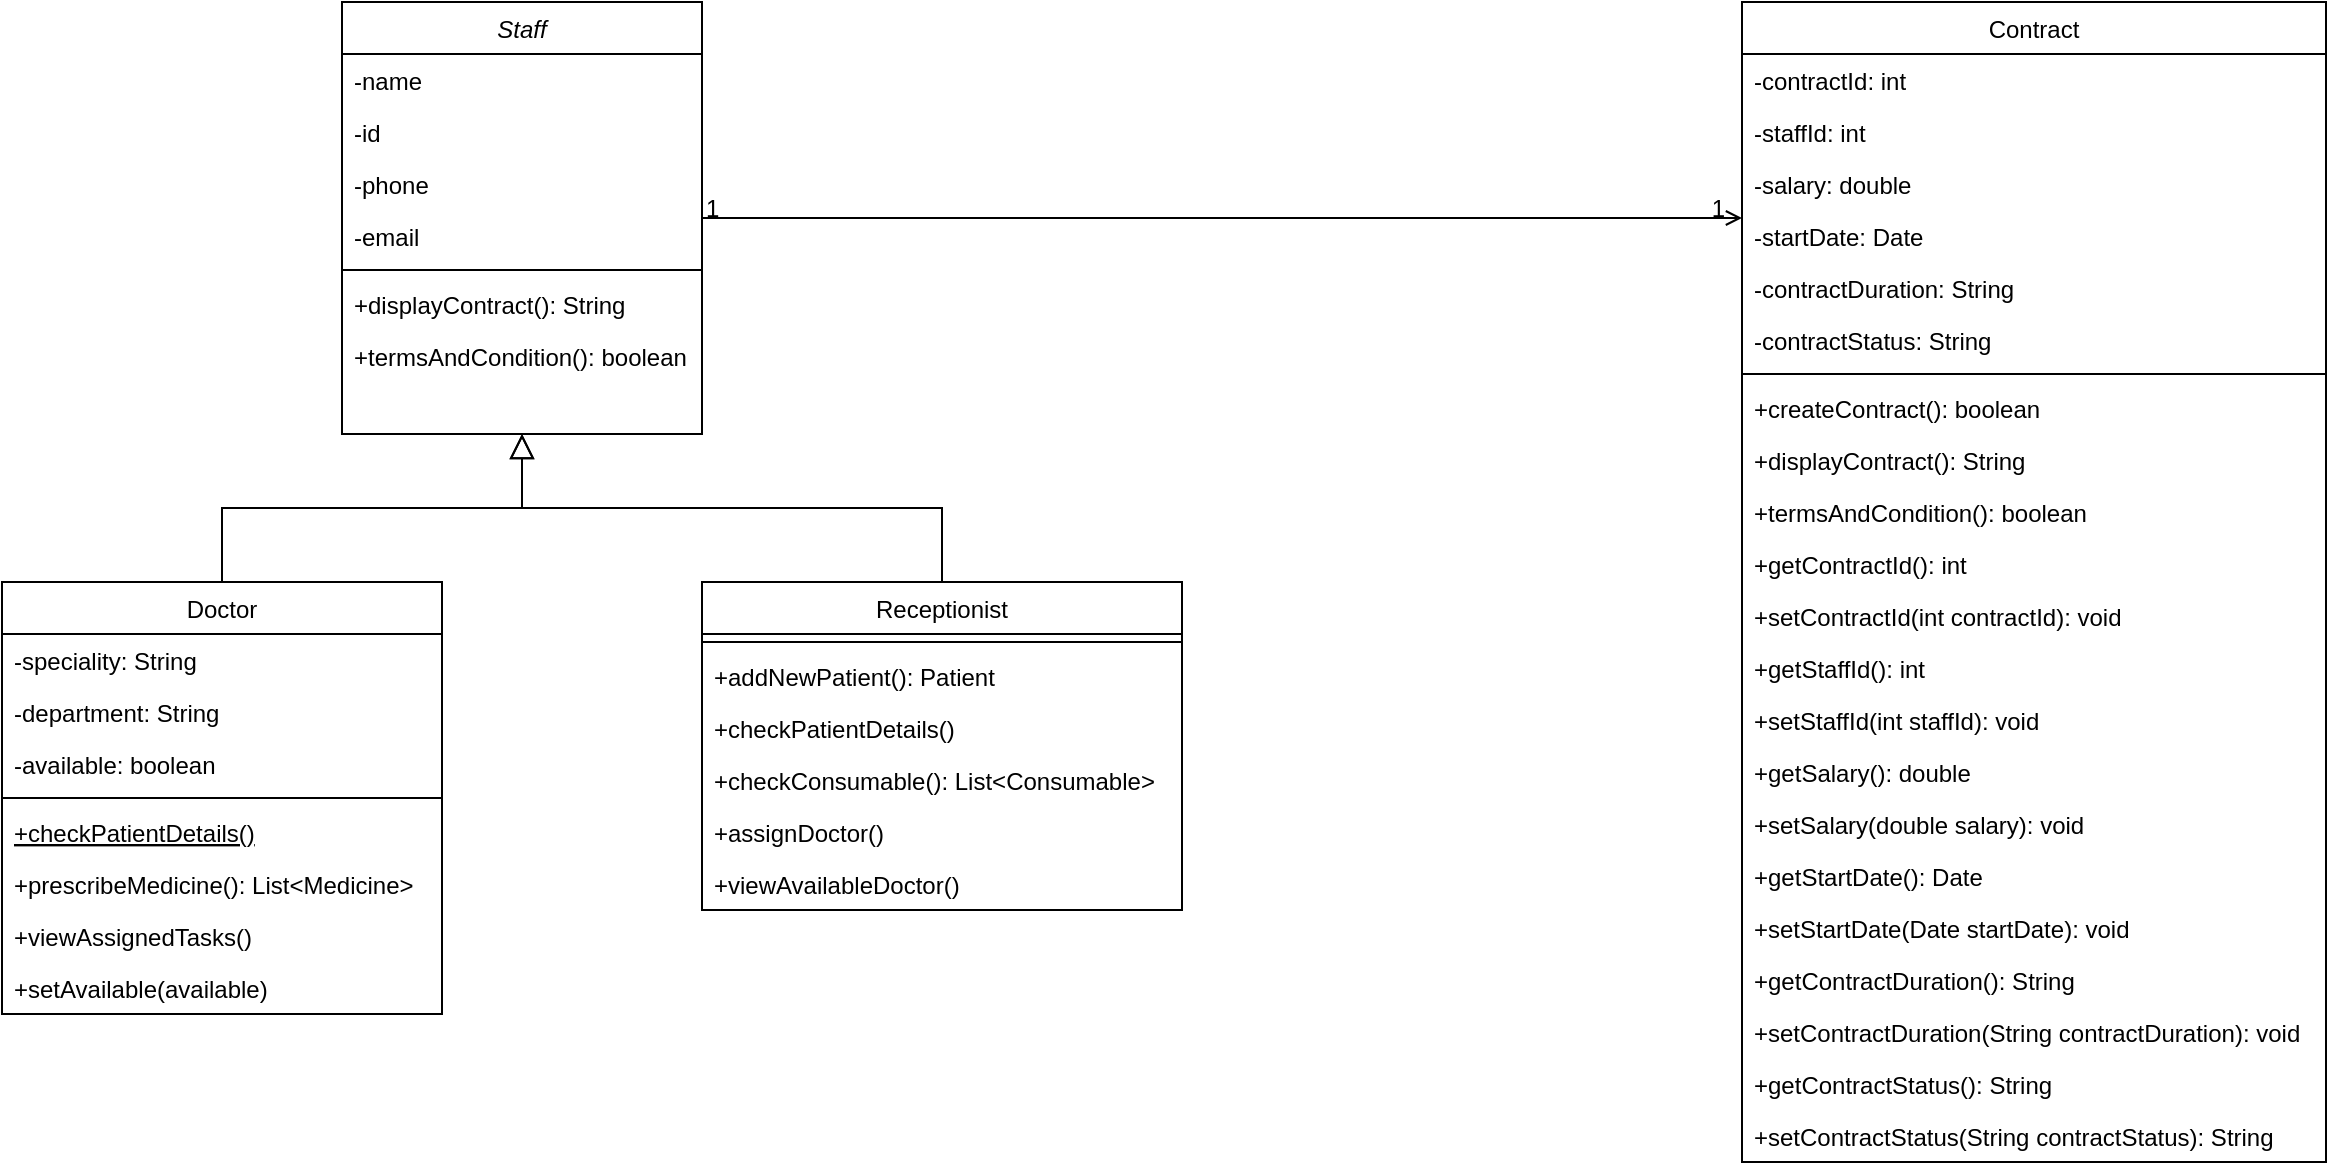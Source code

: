 <mxfile version="14.5.8" type="github">
  <diagram id="8YEaDloqqqw-DIfHBzM6" name="Page-1">
    <mxGraphModel dx="1343" dy="926" grid="1" gridSize="10" guides="1" tooltips="1" connect="1" arrows="1" fold="1" page="1" pageScale="1" pageWidth="827" pageHeight="1169" math="0" shadow="0">
      <root>
        <mxCell id="0" />
        <mxCell id="1" parent="0" />
        <mxCell id="KbCozuHXkRCV_PREuL3N-1" value="Staff" style="swimlane;fontStyle=2;align=center;verticalAlign=top;childLayout=stackLayout;horizontal=1;startSize=26;horizontalStack=0;resizeParent=1;resizeLast=0;collapsible=1;marginBottom=0;rounded=0;shadow=0;strokeWidth=1;" vertex="1" parent="1">
          <mxGeometry x="200" y="120" width="180" height="216" as="geometry">
            <mxRectangle x="230" y="140" width="160" height="26" as="alternateBounds" />
          </mxGeometry>
        </mxCell>
        <mxCell id="KbCozuHXkRCV_PREuL3N-2" value="-name" style="text;align=left;verticalAlign=top;spacingLeft=4;spacingRight=4;overflow=hidden;rotatable=0;points=[[0,0.5],[1,0.5]];portConstraint=eastwest;" vertex="1" parent="KbCozuHXkRCV_PREuL3N-1">
          <mxGeometry y="26" width="180" height="26" as="geometry" />
        </mxCell>
        <mxCell id="KbCozuHXkRCV_PREuL3N-3" value="-id" style="text;align=left;verticalAlign=top;spacingLeft=4;spacingRight=4;overflow=hidden;rotatable=0;points=[[0,0.5],[1,0.5]];portConstraint=eastwest;rounded=0;shadow=0;html=0;" vertex="1" parent="KbCozuHXkRCV_PREuL3N-1">
          <mxGeometry y="52" width="180" height="26" as="geometry" />
        </mxCell>
        <mxCell id="KbCozuHXkRCV_PREuL3N-4" value="-phone" style="text;align=left;verticalAlign=top;spacingLeft=4;spacingRight=4;overflow=hidden;rotatable=0;points=[[0,0.5],[1,0.5]];portConstraint=eastwest;rounded=0;shadow=0;html=0;" vertex="1" parent="KbCozuHXkRCV_PREuL3N-1">
          <mxGeometry y="78" width="180" height="26" as="geometry" />
        </mxCell>
        <mxCell id="KbCozuHXkRCV_PREuL3N-5" value="-email" style="text;align=left;verticalAlign=top;spacingLeft=4;spacingRight=4;overflow=hidden;rotatable=0;points=[[0,0.5],[1,0.5]];portConstraint=eastwest;rounded=0;shadow=0;html=0;" vertex="1" parent="KbCozuHXkRCV_PREuL3N-1">
          <mxGeometry y="104" width="180" height="26" as="geometry" />
        </mxCell>
        <mxCell id="KbCozuHXkRCV_PREuL3N-6" value="" style="line;html=1;strokeWidth=1;align=left;verticalAlign=middle;spacingTop=-1;spacingLeft=3;spacingRight=3;rotatable=0;labelPosition=right;points=[];portConstraint=eastwest;" vertex="1" parent="KbCozuHXkRCV_PREuL3N-1">
          <mxGeometry y="130" width="180" height="8" as="geometry" />
        </mxCell>
        <mxCell id="KbCozuHXkRCV_PREuL3N-7" value="+displayContract(): String" style="text;align=left;verticalAlign=top;spacingLeft=4;spacingRight=4;overflow=hidden;rotatable=0;points=[[0,0.5],[1,0.5]];portConstraint=eastwest;" vertex="1" parent="KbCozuHXkRCV_PREuL3N-1">
          <mxGeometry y="138" width="180" height="26" as="geometry" />
        </mxCell>
        <mxCell id="KbCozuHXkRCV_PREuL3N-8" value="+termsAndCondition(): boolean" style="text;align=left;verticalAlign=top;spacingLeft=4;spacingRight=4;overflow=hidden;rotatable=0;points=[[0,0.5],[1,0.5]];portConstraint=eastwest;" vertex="1" parent="KbCozuHXkRCV_PREuL3N-1">
          <mxGeometry y="164" width="180" height="26" as="geometry" />
        </mxCell>
        <mxCell id="KbCozuHXkRCV_PREuL3N-9" value="Doctor" style="swimlane;fontStyle=0;align=center;verticalAlign=top;childLayout=stackLayout;horizontal=1;startSize=26;horizontalStack=0;resizeParent=1;resizeLast=0;collapsible=1;marginBottom=0;rounded=0;shadow=0;strokeWidth=1;" vertex="1" parent="1">
          <mxGeometry x="30" y="410" width="220" height="216" as="geometry">
            <mxRectangle x="130" y="380" width="160" height="26" as="alternateBounds" />
          </mxGeometry>
        </mxCell>
        <mxCell id="KbCozuHXkRCV_PREuL3N-10" value="-speciality: String" style="text;align=left;verticalAlign=top;spacingLeft=4;spacingRight=4;overflow=hidden;rotatable=0;points=[[0,0.5],[1,0.5]];portConstraint=eastwest;" vertex="1" parent="KbCozuHXkRCV_PREuL3N-9">
          <mxGeometry y="26" width="220" height="26" as="geometry" />
        </mxCell>
        <mxCell id="KbCozuHXkRCV_PREuL3N-11" value="-department: String" style="text;align=left;verticalAlign=top;spacingLeft=4;spacingRight=4;overflow=hidden;rotatable=0;points=[[0,0.5],[1,0.5]];portConstraint=eastwest;rounded=0;shadow=0;html=0;" vertex="1" parent="KbCozuHXkRCV_PREuL3N-9">
          <mxGeometry y="52" width="220" height="26" as="geometry" />
        </mxCell>
        <mxCell id="KbCozuHXkRCV_PREuL3N-12" value="-available: boolean" style="text;align=left;verticalAlign=top;spacingLeft=4;spacingRight=4;overflow=hidden;rotatable=0;points=[[0,0.5],[1,0.5]];portConstraint=eastwest;rounded=0;shadow=0;html=0;" vertex="1" parent="KbCozuHXkRCV_PREuL3N-9">
          <mxGeometry y="78" width="220" height="26" as="geometry" />
        </mxCell>
        <mxCell id="KbCozuHXkRCV_PREuL3N-13" value="" style="line;html=1;strokeWidth=1;align=left;verticalAlign=middle;spacingTop=-1;spacingLeft=3;spacingRight=3;rotatable=0;labelPosition=right;points=[];portConstraint=eastwest;" vertex="1" parent="KbCozuHXkRCV_PREuL3N-9">
          <mxGeometry y="104" width="220" height="8" as="geometry" />
        </mxCell>
        <mxCell id="KbCozuHXkRCV_PREuL3N-14" value="+checkPatientDetails()" style="text;align=left;verticalAlign=top;spacingLeft=4;spacingRight=4;overflow=hidden;rotatable=0;points=[[0,0.5],[1,0.5]];portConstraint=eastwest;fontStyle=4" vertex="1" parent="KbCozuHXkRCV_PREuL3N-9">
          <mxGeometry y="112" width="220" height="26" as="geometry" />
        </mxCell>
        <mxCell id="KbCozuHXkRCV_PREuL3N-15" value="+prescribeMedicine(): List&lt;Medicine&gt;" style="text;align=left;verticalAlign=top;spacingLeft=4;spacingRight=4;overflow=hidden;rotatable=0;points=[[0,0.5],[1,0.5]];portConstraint=eastwest;" vertex="1" parent="KbCozuHXkRCV_PREuL3N-9">
          <mxGeometry y="138" width="220" height="26" as="geometry" />
        </mxCell>
        <mxCell id="KbCozuHXkRCV_PREuL3N-16" value="+viewAssignedTasks()" style="text;align=left;verticalAlign=top;spacingLeft=4;spacingRight=4;overflow=hidden;rotatable=0;points=[[0,0.5],[1,0.5]];portConstraint=eastwest;" vertex="1" parent="KbCozuHXkRCV_PREuL3N-9">
          <mxGeometry y="164" width="220" height="26" as="geometry" />
        </mxCell>
        <mxCell id="KbCozuHXkRCV_PREuL3N-17" value="+setAvailable(available)" style="text;align=left;verticalAlign=top;spacingLeft=4;spacingRight=4;overflow=hidden;rotatable=0;points=[[0,0.5],[1,0.5]];portConstraint=eastwest;" vertex="1" parent="KbCozuHXkRCV_PREuL3N-9">
          <mxGeometry y="190" width="220" height="26" as="geometry" />
        </mxCell>
        <mxCell id="KbCozuHXkRCV_PREuL3N-18" value="" style="endArrow=block;endSize=10;endFill=0;shadow=0;strokeWidth=1;rounded=0;edgeStyle=elbowEdgeStyle;elbow=vertical;" edge="1" parent="1" source="KbCozuHXkRCV_PREuL3N-9" target="KbCozuHXkRCV_PREuL3N-1">
          <mxGeometry width="160" relative="1" as="geometry">
            <mxPoint x="200" y="203" as="sourcePoint" />
            <mxPoint x="200" y="203" as="targetPoint" />
          </mxGeometry>
        </mxCell>
        <mxCell id="KbCozuHXkRCV_PREuL3N-19" value="Receptionist" style="swimlane;fontStyle=0;align=center;verticalAlign=top;childLayout=stackLayout;horizontal=1;startSize=26;horizontalStack=0;resizeParent=1;resizeLast=0;collapsible=1;marginBottom=0;rounded=0;shadow=0;strokeWidth=1;" vertex="1" parent="1">
          <mxGeometry x="380" y="410" width="240" height="164" as="geometry">
            <mxRectangle x="340" y="380" width="170" height="26" as="alternateBounds" />
          </mxGeometry>
        </mxCell>
        <mxCell id="KbCozuHXkRCV_PREuL3N-20" value="" style="line;html=1;strokeWidth=1;align=left;verticalAlign=middle;spacingTop=-1;spacingLeft=3;spacingRight=3;rotatable=0;labelPosition=right;points=[];portConstraint=eastwest;" vertex="1" parent="KbCozuHXkRCV_PREuL3N-19">
          <mxGeometry y="26" width="240" height="8" as="geometry" />
        </mxCell>
        <mxCell id="KbCozuHXkRCV_PREuL3N-21" value="+addNewPatient(): Patient" style="text;align=left;verticalAlign=top;spacingLeft=4;spacingRight=4;overflow=hidden;rotatable=0;points=[[0,0.5],[1,0.5]];portConstraint=eastwest;" vertex="1" parent="KbCozuHXkRCV_PREuL3N-19">
          <mxGeometry y="34" width="240" height="26" as="geometry" />
        </mxCell>
        <mxCell id="KbCozuHXkRCV_PREuL3N-22" value="+checkPatientDetails()" style="text;align=left;verticalAlign=top;spacingLeft=4;spacingRight=4;overflow=hidden;rotatable=0;points=[[0,0.5],[1,0.5]];portConstraint=eastwest;" vertex="1" parent="KbCozuHXkRCV_PREuL3N-19">
          <mxGeometry y="60" width="240" height="26" as="geometry" />
        </mxCell>
        <mxCell id="KbCozuHXkRCV_PREuL3N-23" value="+checkConsumable(): List&lt;Consumable&gt;" style="text;align=left;verticalAlign=top;spacingLeft=4;spacingRight=4;overflow=hidden;rotatable=0;points=[[0,0.5],[1,0.5]];portConstraint=eastwest;" vertex="1" parent="KbCozuHXkRCV_PREuL3N-19">
          <mxGeometry y="86" width="240" height="26" as="geometry" />
        </mxCell>
        <mxCell id="KbCozuHXkRCV_PREuL3N-24" value="+assignDoctor()" style="text;align=left;verticalAlign=top;spacingLeft=4;spacingRight=4;overflow=hidden;rotatable=0;points=[[0,0.5],[1,0.5]];portConstraint=eastwest;" vertex="1" parent="KbCozuHXkRCV_PREuL3N-19">
          <mxGeometry y="112" width="240" height="26" as="geometry" />
        </mxCell>
        <mxCell id="KbCozuHXkRCV_PREuL3N-25" value="+viewAvailableDoctor()" style="text;align=left;verticalAlign=top;spacingLeft=4;spacingRight=4;overflow=hidden;rotatable=0;points=[[0,0.5],[1,0.5]];portConstraint=eastwest;" vertex="1" parent="KbCozuHXkRCV_PREuL3N-19">
          <mxGeometry y="138" width="240" height="26" as="geometry" />
        </mxCell>
        <mxCell id="KbCozuHXkRCV_PREuL3N-26" value="" style="endArrow=block;endSize=10;endFill=0;shadow=0;strokeWidth=1;rounded=0;edgeStyle=elbowEdgeStyle;elbow=vertical;" edge="1" parent="1" source="KbCozuHXkRCV_PREuL3N-19" target="KbCozuHXkRCV_PREuL3N-1">
          <mxGeometry width="160" relative="1" as="geometry">
            <mxPoint x="210" y="373" as="sourcePoint" />
            <mxPoint x="310" y="271" as="targetPoint" />
          </mxGeometry>
        </mxCell>
        <mxCell id="KbCozuHXkRCV_PREuL3N-27" value="Contract" style="swimlane;fontStyle=0;align=center;verticalAlign=top;childLayout=stackLayout;horizontal=1;startSize=26;horizontalStack=0;resizeParent=1;resizeLast=0;collapsible=1;marginBottom=0;rounded=0;shadow=0;strokeWidth=1;" vertex="1" parent="1">
          <mxGeometry x="900" y="120" width="292" height="580" as="geometry">
            <mxRectangle x="550" y="140" width="160" height="26" as="alternateBounds" />
          </mxGeometry>
        </mxCell>
        <mxCell id="KbCozuHXkRCV_PREuL3N-28" value="-contractId: int" style="text;align=left;verticalAlign=top;spacingLeft=4;spacingRight=4;overflow=hidden;rotatable=0;points=[[0,0.5],[1,0.5]];portConstraint=eastwest;" vertex="1" parent="KbCozuHXkRCV_PREuL3N-27">
          <mxGeometry y="26" width="292" height="26" as="geometry" />
        </mxCell>
        <mxCell id="KbCozuHXkRCV_PREuL3N-29" value="-staffId: int" style="text;align=left;verticalAlign=top;spacingLeft=4;spacingRight=4;overflow=hidden;rotatable=0;points=[[0,0.5],[1,0.5]];portConstraint=eastwest;rounded=0;shadow=0;html=0;" vertex="1" parent="KbCozuHXkRCV_PREuL3N-27">
          <mxGeometry y="52" width="292" height="26" as="geometry" />
        </mxCell>
        <mxCell id="KbCozuHXkRCV_PREuL3N-30" value="-salary: double" style="text;align=left;verticalAlign=top;spacingLeft=4;spacingRight=4;overflow=hidden;rotatable=0;points=[[0,0.5],[1,0.5]];portConstraint=eastwest;rounded=0;shadow=0;html=0;" vertex="1" parent="KbCozuHXkRCV_PREuL3N-27">
          <mxGeometry y="78" width="292" height="26" as="geometry" />
        </mxCell>
        <mxCell id="KbCozuHXkRCV_PREuL3N-31" value="-startDate: Date" style="text;align=left;verticalAlign=top;spacingLeft=4;spacingRight=4;overflow=hidden;rotatable=0;points=[[0,0.5],[1,0.5]];portConstraint=eastwest;rounded=0;shadow=0;html=0;" vertex="1" parent="KbCozuHXkRCV_PREuL3N-27">
          <mxGeometry y="104" width="292" height="26" as="geometry" />
        </mxCell>
        <mxCell id="KbCozuHXkRCV_PREuL3N-32" value="-contractDuration: String" style="text;align=left;verticalAlign=top;spacingLeft=4;spacingRight=4;overflow=hidden;rotatable=0;points=[[0,0.5],[1,0.5]];portConstraint=eastwest;rounded=0;shadow=0;html=0;" vertex="1" parent="KbCozuHXkRCV_PREuL3N-27">
          <mxGeometry y="130" width="292" height="26" as="geometry" />
        </mxCell>
        <mxCell id="KbCozuHXkRCV_PREuL3N-33" value="-contractStatus: String" style="text;align=left;verticalAlign=top;spacingLeft=4;spacingRight=4;overflow=hidden;rotatable=0;points=[[0,0.5],[1,0.5]];portConstraint=eastwest;rounded=0;shadow=0;html=0;" vertex="1" parent="KbCozuHXkRCV_PREuL3N-27">
          <mxGeometry y="156" width="292" height="26" as="geometry" />
        </mxCell>
        <mxCell id="KbCozuHXkRCV_PREuL3N-34" value="" style="line;html=1;strokeWidth=1;align=left;verticalAlign=middle;spacingTop=-1;spacingLeft=3;spacingRight=3;rotatable=0;labelPosition=right;points=[];portConstraint=eastwest;" vertex="1" parent="KbCozuHXkRCV_PREuL3N-27">
          <mxGeometry y="182" width="292" height="8" as="geometry" />
        </mxCell>
        <mxCell id="KbCozuHXkRCV_PREuL3N-35" value="+createContract(): boolean" style="text;align=left;verticalAlign=top;spacingLeft=4;spacingRight=4;overflow=hidden;rotatable=0;points=[[0,0.5],[1,0.5]];portConstraint=eastwest;" vertex="1" parent="KbCozuHXkRCV_PREuL3N-27">
          <mxGeometry y="190" width="292" height="26" as="geometry" />
        </mxCell>
        <mxCell id="KbCozuHXkRCV_PREuL3N-36" value="+displayContract(): String" style="text;align=left;verticalAlign=top;spacingLeft=4;spacingRight=4;overflow=hidden;rotatable=0;points=[[0,0.5],[1,0.5]];portConstraint=eastwest;" vertex="1" parent="KbCozuHXkRCV_PREuL3N-27">
          <mxGeometry y="216" width="292" height="26" as="geometry" />
        </mxCell>
        <mxCell id="KbCozuHXkRCV_PREuL3N-37" value="+termsAndCondition(): boolean" style="text;align=left;verticalAlign=top;spacingLeft=4;spacingRight=4;overflow=hidden;rotatable=0;points=[[0,0.5],[1,0.5]];portConstraint=eastwest;" vertex="1" parent="KbCozuHXkRCV_PREuL3N-27">
          <mxGeometry y="242" width="292" height="26" as="geometry" />
        </mxCell>
        <mxCell id="KbCozuHXkRCV_PREuL3N-38" value="+getContractId(): int" style="text;align=left;verticalAlign=top;spacingLeft=4;spacingRight=4;overflow=hidden;rotatable=0;points=[[0,0.5],[1,0.5]];portConstraint=eastwest;" vertex="1" parent="KbCozuHXkRCV_PREuL3N-27">
          <mxGeometry y="268" width="292" height="26" as="geometry" />
        </mxCell>
        <mxCell id="KbCozuHXkRCV_PREuL3N-39" value="+setContractId(int contractId): void" style="text;align=left;verticalAlign=top;spacingLeft=4;spacingRight=4;overflow=hidden;rotatable=0;points=[[0,0.5],[1,0.5]];portConstraint=eastwest;" vertex="1" parent="KbCozuHXkRCV_PREuL3N-27">
          <mxGeometry y="294" width="292" height="26" as="geometry" />
        </mxCell>
        <mxCell id="KbCozuHXkRCV_PREuL3N-40" value="+getStaffId(): int" style="text;align=left;verticalAlign=top;spacingLeft=4;spacingRight=4;overflow=hidden;rotatable=0;points=[[0,0.5],[1,0.5]];portConstraint=eastwest;" vertex="1" parent="KbCozuHXkRCV_PREuL3N-27">
          <mxGeometry y="320" width="292" height="26" as="geometry" />
        </mxCell>
        <mxCell id="KbCozuHXkRCV_PREuL3N-41" value="+setStaffId(int staffId): void" style="text;align=left;verticalAlign=top;spacingLeft=4;spacingRight=4;overflow=hidden;rotatable=0;points=[[0,0.5],[1,0.5]];portConstraint=eastwest;" vertex="1" parent="KbCozuHXkRCV_PREuL3N-27">
          <mxGeometry y="346" width="292" height="26" as="geometry" />
        </mxCell>
        <mxCell id="KbCozuHXkRCV_PREuL3N-42" value="+getSalary(): double" style="text;align=left;verticalAlign=top;spacingLeft=4;spacingRight=4;overflow=hidden;rotatable=0;points=[[0,0.5],[1,0.5]];portConstraint=eastwest;" vertex="1" parent="KbCozuHXkRCV_PREuL3N-27">
          <mxGeometry y="372" width="292" height="26" as="geometry" />
        </mxCell>
        <mxCell id="KbCozuHXkRCV_PREuL3N-43" value="+setSalary(double salary): void" style="text;align=left;verticalAlign=top;spacingLeft=4;spacingRight=4;overflow=hidden;rotatable=0;points=[[0,0.5],[1,0.5]];portConstraint=eastwest;" vertex="1" parent="KbCozuHXkRCV_PREuL3N-27">
          <mxGeometry y="398" width="292" height="26" as="geometry" />
        </mxCell>
        <mxCell id="KbCozuHXkRCV_PREuL3N-44" value="+getStartDate(): Date" style="text;align=left;verticalAlign=top;spacingLeft=4;spacingRight=4;overflow=hidden;rotatable=0;points=[[0,0.5],[1,0.5]];portConstraint=eastwest;" vertex="1" parent="KbCozuHXkRCV_PREuL3N-27">
          <mxGeometry y="424" width="292" height="26" as="geometry" />
        </mxCell>
        <mxCell id="KbCozuHXkRCV_PREuL3N-45" value="+setStartDate(Date startDate): void" style="text;align=left;verticalAlign=top;spacingLeft=4;spacingRight=4;overflow=hidden;rotatable=0;points=[[0,0.5],[1,0.5]];portConstraint=eastwest;" vertex="1" parent="KbCozuHXkRCV_PREuL3N-27">
          <mxGeometry y="450" width="292" height="26" as="geometry" />
        </mxCell>
        <mxCell id="KbCozuHXkRCV_PREuL3N-46" value="+getContractDuration(): String" style="text;align=left;verticalAlign=top;spacingLeft=4;spacingRight=4;overflow=hidden;rotatable=0;points=[[0,0.5],[1,0.5]];portConstraint=eastwest;" vertex="1" parent="KbCozuHXkRCV_PREuL3N-27">
          <mxGeometry y="476" width="292" height="26" as="geometry" />
        </mxCell>
        <mxCell id="KbCozuHXkRCV_PREuL3N-47" value="+setContractDuration(String contractDuration): void" style="text;align=left;verticalAlign=top;spacingLeft=4;spacingRight=4;overflow=hidden;rotatable=0;points=[[0,0.5],[1,0.5]];portConstraint=eastwest;" vertex="1" parent="KbCozuHXkRCV_PREuL3N-27">
          <mxGeometry y="502" width="292" height="26" as="geometry" />
        </mxCell>
        <mxCell id="KbCozuHXkRCV_PREuL3N-48" value="+getContractStatus(): String" style="text;align=left;verticalAlign=top;spacingLeft=4;spacingRight=4;overflow=hidden;rotatable=0;points=[[0,0.5],[1,0.5]];portConstraint=eastwest;" vertex="1" parent="KbCozuHXkRCV_PREuL3N-27">
          <mxGeometry y="528" width="292" height="26" as="geometry" />
        </mxCell>
        <mxCell id="KbCozuHXkRCV_PREuL3N-49" value="+setContractStatus(String contractStatus): String" style="text;align=left;verticalAlign=top;spacingLeft=4;spacingRight=4;overflow=hidden;rotatable=0;points=[[0,0.5],[1,0.5]];portConstraint=eastwest;" vertex="1" parent="KbCozuHXkRCV_PREuL3N-27">
          <mxGeometry y="554" width="292" height="26" as="geometry" />
        </mxCell>
        <mxCell id="KbCozuHXkRCV_PREuL3N-50" value="" style="endArrow=open;shadow=0;strokeWidth=1;rounded=0;endFill=1;edgeStyle=elbowEdgeStyle;elbow=vertical;" edge="1" parent="1" source="KbCozuHXkRCV_PREuL3N-1" target="KbCozuHXkRCV_PREuL3N-27">
          <mxGeometry x="0.5" y="41" relative="1" as="geometry">
            <mxPoint x="380" y="192" as="sourcePoint" />
            <mxPoint x="540" y="192" as="targetPoint" />
            <mxPoint x="-40" y="32" as="offset" />
          </mxGeometry>
        </mxCell>
        <mxCell id="KbCozuHXkRCV_PREuL3N-51" value="1" style="resizable=0;align=left;verticalAlign=bottom;labelBackgroundColor=none;fontSize=12;" connectable="0" vertex="1" parent="KbCozuHXkRCV_PREuL3N-50">
          <mxGeometry x="-1" relative="1" as="geometry">
            <mxPoint y="4" as="offset" />
          </mxGeometry>
        </mxCell>
        <mxCell id="KbCozuHXkRCV_PREuL3N-52" value="1" style="resizable=0;align=right;verticalAlign=bottom;labelBackgroundColor=none;fontSize=12;" connectable="0" vertex="1" parent="KbCozuHXkRCV_PREuL3N-50">
          <mxGeometry x="1" relative="1" as="geometry">
            <mxPoint x="-7" y="4" as="offset" />
          </mxGeometry>
        </mxCell>
      </root>
    </mxGraphModel>
  </diagram>
</mxfile>
